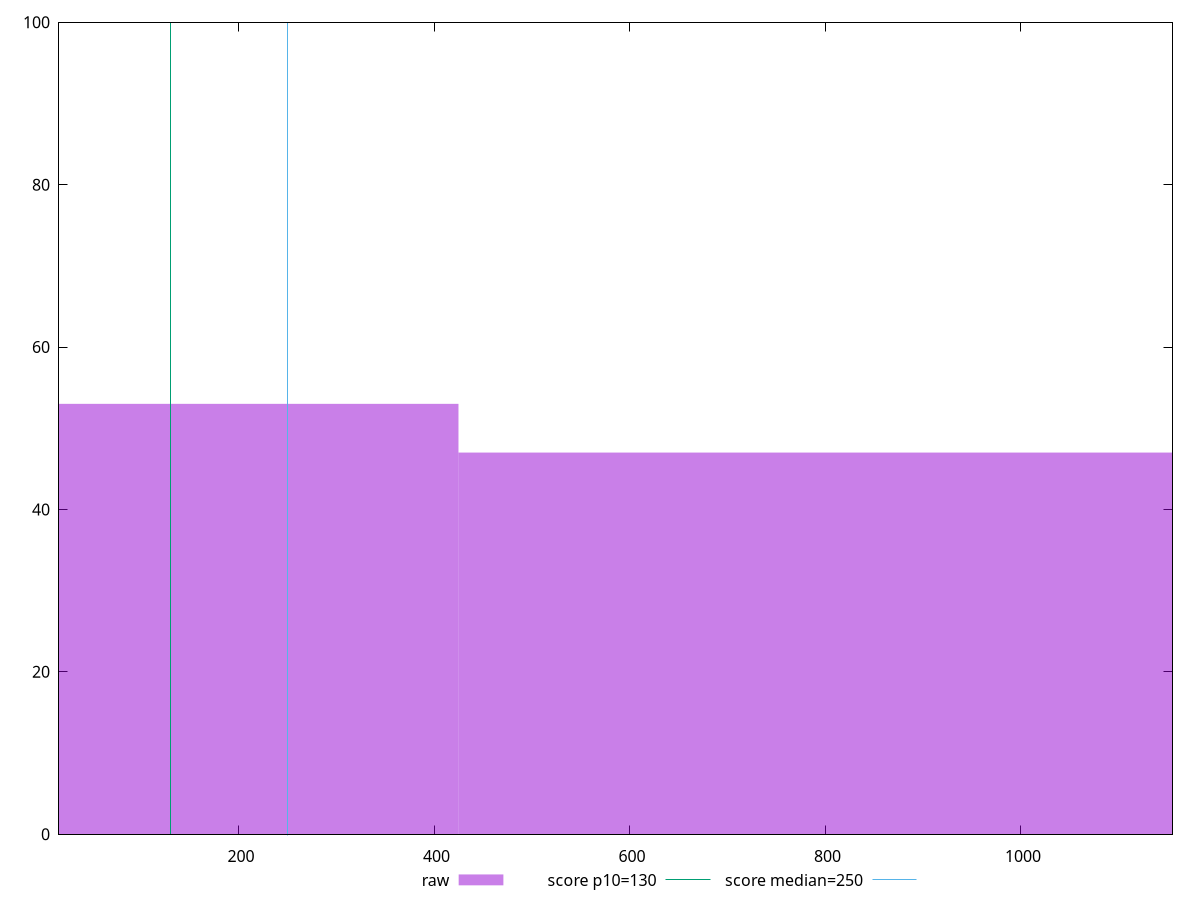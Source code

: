 reset

$raw <<EOF
849.2377578663945 47
0 53
EOF

set key outside below
set boxwidth 849.2377578663945
set xrange [16:1155]
set yrange [0:100]
set trange [0:100]
set style fill transparent solid 0.5 noborder

set parametric
set terminal svg size 640, 490 enhanced background rgb 'white'
set output "reports/report_00027_2021-02-24T12-40-31.850Z/max-potential-fid/samples/agenda/raw/histogram.svg"

plot $raw title "raw" with boxes, \
     130,t title "score p10=130", \
     250,t title "score median=250"

reset
